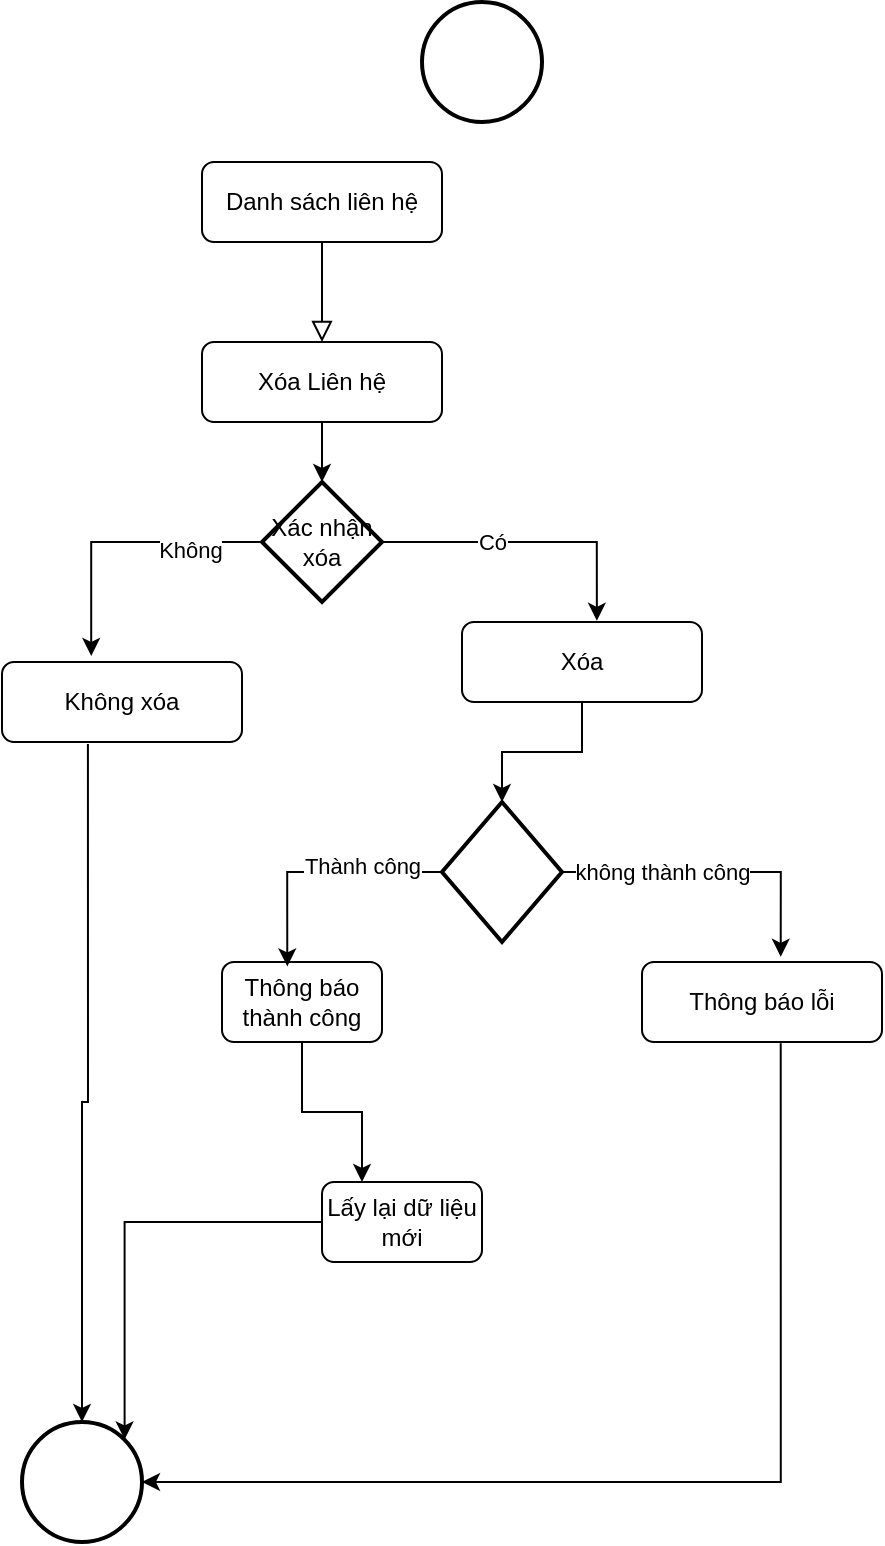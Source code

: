 <mxfile version="22.1.21" type="device">
  <diagram id="C5RBs43oDa-KdzZeNtuy" name="Page-1">
    <mxGraphModel dx="613" dy="1890" grid="1" gridSize="10" guides="1" tooltips="1" connect="1" arrows="1" fold="1" page="1" pageScale="1" pageWidth="827" pageHeight="1169" math="0" shadow="0">
      <root>
        <mxCell id="WIyWlLk6GJQsqaUBKTNV-0" />
        <mxCell id="WIyWlLk6GJQsqaUBKTNV-1" parent="WIyWlLk6GJQsqaUBKTNV-0" />
        <mxCell id="WIyWlLk6GJQsqaUBKTNV-2" value="" style="rounded=0;html=1;jettySize=auto;orthogonalLoop=1;fontSize=11;endArrow=block;endFill=0;endSize=8;strokeWidth=1;shadow=0;labelBackgroundColor=none;edgeStyle=orthogonalEdgeStyle;entryX=0.5;entryY=0;entryDx=0;entryDy=0;" parent="WIyWlLk6GJQsqaUBKTNV-1" source="WIyWlLk6GJQsqaUBKTNV-3" target="l6UsRB6CtCnACW9XhOf_-2" edge="1">
          <mxGeometry relative="1" as="geometry">
            <mxPoint x="220" y="180" as="targetPoint" />
          </mxGeometry>
        </mxCell>
        <mxCell id="WIyWlLk6GJQsqaUBKTNV-3" value="Danh sách liên hệ" style="rounded=1;whiteSpace=wrap;html=1;fontSize=12;glass=0;strokeWidth=1;shadow=0;" parent="WIyWlLk6GJQsqaUBKTNV-1" vertex="1">
          <mxGeometry x="160" y="80" width="120" height="40" as="geometry" />
        </mxCell>
        <mxCell id="l6UsRB6CtCnACW9XhOf_-0" value="" style="strokeWidth=2;html=1;shape=mxgraph.flowchart.start_2;whiteSpace=wrap;" parent="WIyWlLk6GJQsqaUBKTNV-1" vertex="1">
          <mxGeometry x="270" width="60" height="60" as="geometry" />
        </mxCell>
        <mxCell id="l6UsRB6CtCnACW9XhOf_-1" value="" style="strokeWidth=2;html=1;shape=mxgraph.flowchart.start_2;whiteSpace=wrap;" parent="WIyWlLk6GJQsqaUBKTNV-1" vertex="1">
          <mxGeometry x="70" y="710" width="60" height="60" as="geometry" />
        </mxCell>
        <mxCell id="l6UsRB6CtCnACW9XhOf_-26" style="edgeStyle=orthogonalEdgeStyle;rounded=0;orthogonalLoop=1;jettySize=auto;html=1;" parent="WIyWlLk6GJQsqaUBKTNV-1" source="l6UsRB6CtCnACW9XhOf_-2" target="l6UsRB6CtCnACW9XhOf_-5" edge="1">
          <mxGeometry relative="1" as="geometry" />
        </mxCell>
        <mxCell id="l6UsRB6CtCnACW9XhOf_-2" value="Xóa Liên hệ" style="rounded=1;whiteSpace=wrap;html=1;fontSize=12;glass=0;strokeWidth=1;shadow=0;" parent="WIyWlLk6GJQsqaUBKTNV-1" vertex="1">
          <mxGeometry x="160" y="170" width="120" height="40" as="geometry" />
        </mxCell>
        <mxCell id="l6UsRB6CtCnACW9XhOf_-4" value="Không xóa" style="rounded=1;whiteSpace=wrap;html=1;fontSize=12;glass=0;strokeWidth=1;shadow=0;" parent="WIyWlLk6GJQsqaUBKTNV-1" vertex="1">
          <mxGeometry x="60" y="330" width="120" height="40" as="geometry" />
        </mxCell>
        <mxCell id="l6UsRB6CtCnACW9XhOf_-6" style="edgeStyle=orthogonalEdgeStyle;rounded=0;orthogonalLoop=1;jettySize=auto;html=1;entryX=0.372;entryY=-0.075;entryDx=0;entryDy=0;entryPerimeter=0;exitX=0;exitY=0.5;exitDx=0;exitDy=0;exitPerimeter=0;" parent="WIyWlLk6GJQsqaUBKTNV-1" source="l6UsRB6CtCnACW9XhOf_-5" target="l6UsRB6CtCnACW9XhOf_-4" edge="1">
          <mxGeometry relative="1" as="geometry">
            <mxPoint x="110" y="300" as="targetPoint" />
          </mxGeometry>
        </mxCell>
        <mxCell id="l6UsRB6CtCnACW9XhOf_-8" value="Không" style="edgeLabel;html=1;align=center;verticalAlign=middle;resizable=0;points=[];" parent="l6UsRB6CtCnACW9XhOf_-6" vertex="1" connectable="0">
          <mxGeometry x="-0.489" y="4" relative="1" as="geometry">
            <mxPoint as="offset" />
          </mxGeometry>
        </mxCell>
        <mxCell id="l6UsRB6CtCnACW9XhOf_-5" value="Xác nhận xóa" style="strokeWidth=2;html=1;shape=mxgraph.flowchart.decision;whiteSpace=wrap;" parent="WIyWlLk6GJQsqaUBKTNV-1" vertex="1">
          <mxGeometry x="190" y="240" width="60" height="60" as="geometry" />
        </mxCell>
        <mxCell id="l6UsRB6CtCnACW9XhOf_-9" style="edgeStyle=orthogonalEdgeStyle;rounded=0;orthogonalLoop=1;jettySize=auto;html=1;exitX=0.358;exitY=1.025;exitDx=0;exitDy=0;exitPerimeter=0;" parent="WIyWlLk6GJQsqaUBKTNV-1" source="l6UsRB6CtCnACW9XhOf_-4" target="l6UsRB6CtCnACW9XhOf_-1" edge="1">
          <mxGeometry relative="1" as="geometry">
            <Array as="points">
              <mxPoint x="103" y="550" />
            </Array>
          </mxGeometry>
        </mxCell>
        <mxCell id="l6UsRB6CtCnACW9XhOf_-16" style="edgeStyle=orthogonalEdgeStyle;rounded=0;orthogonalLoop=1;jettySize=auto;html=1;" parent="WIyWlLk6GJQsqaUBKTNV-1" source="l6UsRB6CtCnACW9XhOf_-10" target="l6UsRB6CtCnACW9XhOf_-13" edge="1">
          <mxGeometry relative="1" as="geometry" />
        </mxCell>
        <mxCell id="l6UsRB6CtCnACW9XhOf_-10" value="Xóa" style="rounded=1;whiteSpace=wrap;html=1;fontSize=12;glass=0;strokeWidth=1;shadow=0;" parent="WIyWlLk6GJQsqaUBKTNV-1" vertex="1">
          <mxGeometry x="290" y="310" width="120" height="40" as="geometry" />
        </mxCell>
        <mxCell id="l6UsRB6CtCnACW9XhOf_-11" style="edgeStyle=orthogonalEdgeStyle;rounded=0;orthogonalLoop=1;jettySize=auto;html=1;entryX=0.562;entryY=-0.015;entryDx=0;entryDy=0;entryPerimeter=0;" parent="WIyWlLk6GJQsqaUBKTNV-1" source="l6UsRB6CtCnACW9XhOf_-5" target="l6UsRB6CtCnACW9XhOf_-10" edge="1">
          <mxGeometry relative="1" as="geometry" />
        </mxCell>
        <mxCell id="l6UsRB6CtCnACW9XhOf_-12" value="Có" style="edgeLabel;html=1;align=center;verticalAlign=middle;resizable=0;points=[];" parent="l6UsRB6CtCnACW9XhOf_-11" vertex="1" connectable="0">
          <mxGeometry x="-0.252" relative="1" as="geometry">
            <mxPoint as="offset" />
          </mxGeometry>
        </mxCell>
        <mxCell id="l6UsRB6CtCnACW9XhOf_-13" value="" style="strokeWidth=2;html=1;shape=mxgraph.flowchart.decision;whiteSpace=wrap;" parent="WIyWlLk6GJQsqaUBKTNV-1" vertex="1">
          <mxGeometry x="280" y="400" width="60" height="70" as="geometry" />
        </mxCell>
        <mxCell id="l6UsRB6CtCnACW9XhOf_-14" value="Thông báo lỗi" style="rounded=1;whiteSpace=wrap;html=1;fontSize=12;glass=0;strokeWidth=1;shadow=0;" parent="WIyWlLk6GJQsqaUBKTNV-1" vertex="1">
          <mxGeometry x="380" y="480" width="120" height="40" as="geometry" />
        </mxCell>
        <mxCell id="l6UsRB6CtCnACW9XhOf_-24" style="edgeStyle=orthogonalEdgeStyle;rounded=0;orthogonalLoop=1;jettySize=auto;html=1;entryX=0.25;entryY=0;entryDx=0;entryDy=0;" parent="WIyWlLk6GJQsqaUBKTNV-1" source="l6UsRB6CtCnACW9XhOf_-15" target="l6UsRB6CtCnACW9XhOf_-23" edge="1">
          <mxGeometry relative="1" as="geometry" />
        </mxCell>
        <mxCell id="l6UsRB6CtCnACW9XhOf_-15" value="Thông báo thành công" style="rounded=1;whiteSpace=wrap;html=1;fontSize=12;glass=0;strokeWidth=1;shadow=0;" parent="WIyWlLk6GJQsqaUBKTNV-1" vertex="1">
          <mxGeometry x="170" y="480" width="80" height="40" as="geometry" />
        </mxCell>
        <mxCell id="l6UsRB6CtCnACW9XhOf_-18" style="edgeStyle=orthogonalEdgeStyle;rounded=0;orthogonalLoop=1;jettySize=auto;html=1;entryX=0.408;entryY=0.055;entryDx=0;entryDy=0;entryPerimeter=0;exitX=0;exitY=0.5;exitDx=0;exitDy=0;exitPerimeter=0;" parent="WIyWlLk6GJQsqaUBKTNV-1" source="l6UsRB6CtCnACW9XhOf_-13" target="l6UsRB6CtCnACW9XhOf_-15" edge="1">
          <mxGeometry relative="1" as="geometry" />
        </mxCell>
        <mxCell id="l6UsRB6CtCnACW9XhOf_-19" value="Thành công" style="edgeLabel;html=1;align=center;verticalAlign=middle;resizable=0;points=[];" parent="l6UsRB6CtCnACW9XhOf_-18" vertex="1" connectable="0">
          <mxGeometry x="-0.349" y="-3" relative="1" as="geometry">
            <mxPoint as="offset" />
          </mxGeometry>
        </mxCell>
        <mxCell id="l6UsRB6CtCnACW9XhOf_-20" style="edgeStyle=orthogonalEdgeStyle;rounded=0;orthogonalLoop=1;jettySize=auto;html=1;entryX=0.578;entryY=-0.065;entryDx=0;entryDy=0;entryPerimeter=0;" parent="WIyWlLk6GJQsqaUBKTNV-1" source="l6UsRB6CtCnACW9XhOf_-13" target="l6UsRB6CtCnACW9XhOf_-14" edge="1">
          <mxGeometry relative="1" as="geometry" />
        </mxCell>
        <mxCell id="l6UsRB6CtCnACW9XhOf_-21" value="không thành công" style="edgeLabel;html=1;align=center;verticalAlign=middle;resizable=0;points=[];" parent="l6UsRB6CtCnACW9XhOf_-20" vertex="1" connectable="0">
          <mxGeometry x="-0.549" y="2" relative="1" as="geometry">
            <mxPoint x="16" y="2" as="offset" />
          </mxGeometry>
        </mxCell>
        <mxCell id="l6UsRB6CtCnACW9XhOf_-22" style="edgeStyle=orthogonalEdgeStyle;rounded=0;orthogonalLoop=1;jettySize=auto;html=1;entryX=1;entryY=0.5;entryDx=0;entryDy=0;entryPerimeter=0;exitX=0.578;exitY=1.015;exitDx=0;exitDy=0;exitPerimeter=0;" parent="WIyWlLk6GJQsqaUBKTNV-1" source="l6UsRB6CtCnACW9XhOf_-14" target="l6UsRB6CtCnACW9XhOf_-1" edge="1">
          <mxGeometry relative="1" as="geometry">
            <mxPoint x="460" y="600" as="sourcePoint" />
          </mxGeometry>
        </mxCell>
        <mxCell id="l6UsRB6CtCnACW9XhOf_-23" value="Lấy lại dữ liệu mới" style="rounded=1;whiteSpace=wrap;html=1;fontSize=12;glass=0;strokeWidth=1;shadow=0;" parent="WIyWlLk6GJQsqaUBKTNV-1" vertex="1">
          <mxGeometry x="220" y="590" width="80" height="40" as="geometry" />
        </mxCell>
        <mxCell id="l6UsRB6CtCnACW9XhOf_-25" style="edgeStyle=orthogonalEdgeStyle;rounded=0;orthogonalLoop=1;jettySize=auto;html=1;entryX=0.855;entryY=0.145;entryDx=0;entryDy=0;entryPerimeter=0;" parent="WIyWlLk6GJQsqaUBKTNV-1" source="l6UsRB6CtCnACW9XhOf_-23" target="l6UsRB6CtCnACW9XhOf_-1" edge="1">
          <mxGeometry relative="1" as="geometry" />
        </mxCell>
      </root>
    </mxGraphModel>
  </diagram>
</mxfile>
